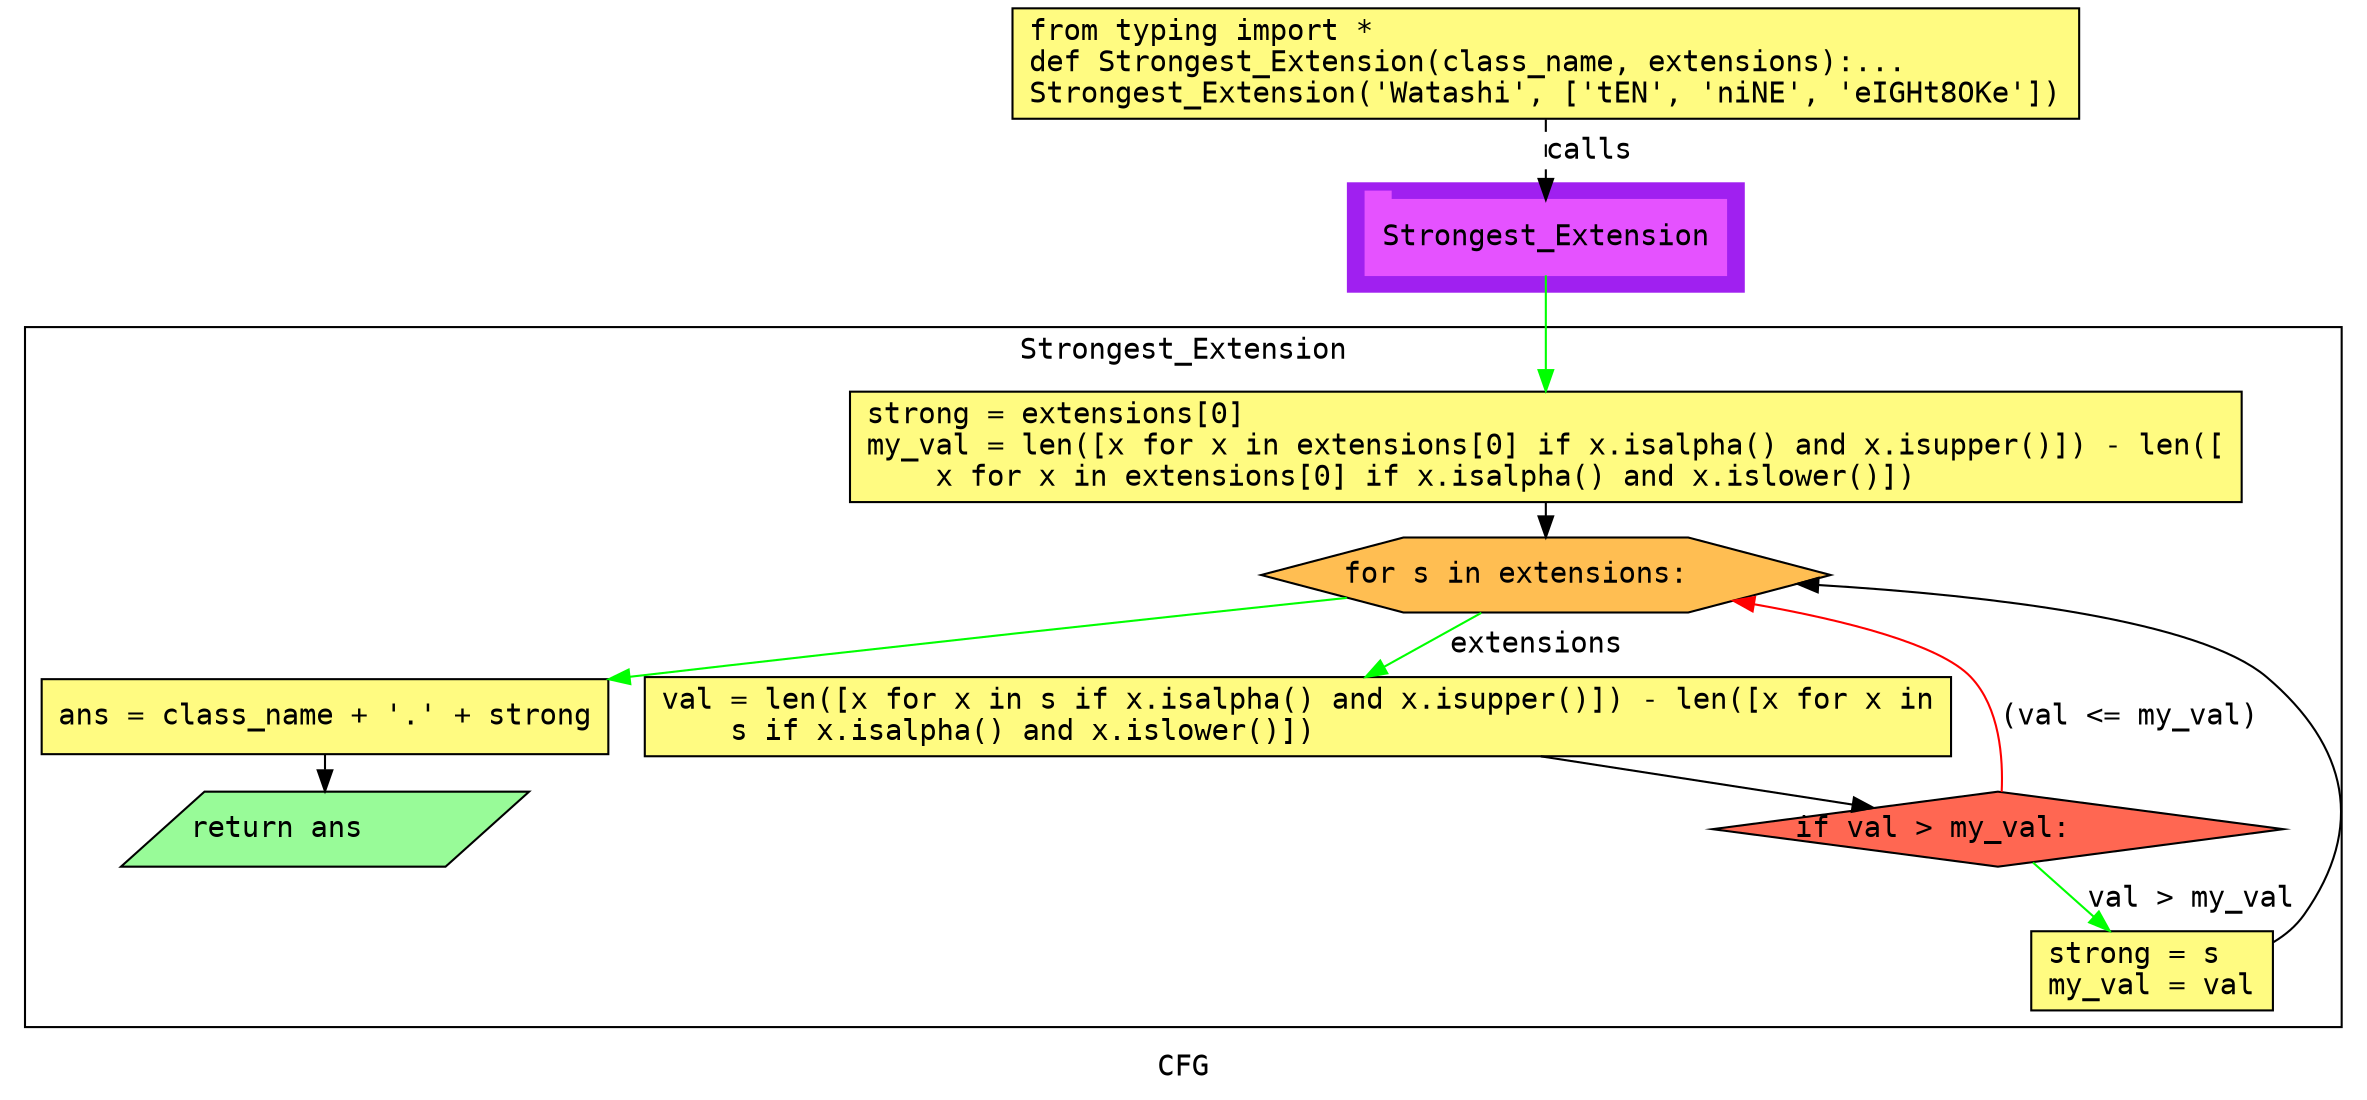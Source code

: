 digraph cluster326CFG {
	graph [bb="0,0,1128,520",
		compound=True,
		fontname="DejaVu Sans Mono",
		label=CFG,
		lheight=0.21,
		lp="564,11.5",
		lwidth=0.35,
		pack=False,
		rankdir=TB,
		ranksep=0.02
	];
	node [fontname="DejaVu Sans Mono",
		label="\N"
	];
	edge [fontname="DejaVu Sans Mono"];
	subgraph cluster_1 {
		graph [bb="643,384,833,436",
			color=purple,
			compound=true,
			fontname="DejaVu Sans Mono",
			label="",
			rankdir=TB,
			ranksep=0.02,
			shape=tab,
			style=filled
		];
		node [fontname="DejaVu Sans Mono"];
		edge [fontname="DejaVu Sans Mono"];
		25	[color="#E552FF",
			height=0.5,
			label=Strongest_Extension,
			linenum="[15]",
			pos="738,410",
			shape=tab,
			style=filled,
			width=2.4028];
	}
	subgraph cluster2Strongest_Extension {
		graph [bb="8,31,1120,367",
			compound=True,
			fontname="DejaVu Sans Mono",
			label=Strongest_Extension,
			lheight=0.21,
			lp="564,355.5",
			lwidth=2.18,
			pack=False,
			rankdir=TB,
			ranksep=0.02
		];
		node [fontname="DejaVu Sans Mono"];
		edge [fontname="DejaVu Sans Mono"];
		subgraph cluster_3 {
			graph [color=purple,
				compound=true,
				fontname="DejaVu Sans Mono",
				label="",
				rankdir=TB,
				ranksep=0.02,
				shape=tab,
				style=filled
			];
			node [fontname="DejaVu Sans Mono"];
			edge [fontname="DejaVu Sans Mono"];
		}
		subgraph cluster_11 {
			graph [color=purple,
				compound=true,
				fontname="DejaVu Sans Mono",
				label="",
				rankdir=TB,
				ranksep=0.02,
				shape=tab,
				style=filled
			];
			node [fontname="DejaVu Sans Mono"];
			edge [fontname="DejaVu Sans Mono"];
		}
		3	[fillcolor="#FFFB81",
			height=0.73611,
			label="strong = extensions[0]\lmy_val = len([x for x in extensions[0] if x.isalpha() and x.isupper()]) - len([\l    x for x in extensions[\
0] if x.isalpha() and x.islower()])\l",
			linenum="[3, 4]",
			pos="738,309.5",
			shape=rectangle,
			style="filled,solid",
			width=9.2778];
		10	[fillcolor="#FFBE52",
			height=0.5,
			label="for s in extensions:\l",
			linenum="[5]",
			pos="738,248",
			shape=hexagon,
			style="filled,solid",
			width=3.7941];
		3 -> 10	[color=black,
			pos="e,738,266.14 738,282.92 738,280.71 738,278.46 738,276.23"];
		11	[fillcolor="#FFFB81",
			height=0.52778,
			label="val = len([x for x in s if x.isalpha() and x.isupper()]) - len([x for x in\l    s if x.isalpha() and x.islower()])\l",
			linenum="[6]",
			pos="619,180",
			shape=rectangle,
			style="filled,solid",
			width=8.7083];
		10 -> 11	[color=green,
			label=extensions,
			lp="733.5,214.5",
			pos="e,651.46,199 707.04,229.83 692.77,221.91 675.62,212.4 660.26,203.88"];
		12	[fillcolor="#FFFB81",
			height=0.5,
			label="ans = class_name + '.' + strong\l",
			linenum="[11]",
			pos="152,180",
			shape=rectangle,
			style="filled,solid",
			width=3.7778];
		10 -> 12	[color=green,
			pos="e,288.22,197.97 642.46,237.02 555.47,227.84 423.15,213.63 298.34,199.15"];
		19	[fillcolor="#FF6752",
			height=0.5,
			label="if val > my_val:\l",
			linenum="[7]",
			pos="955,126",
			shape=diamond,
			style="filled,solid",
			width=3.8043];
		11 -> 19	[color=black,
			pos="e,895.24,136.25 735.57,160.96 785.41,153.25 841.92,144.5 885.12,137.82"];
		19 -> 10	[color=red,
			label="(val <= my_val)",
			lp="1018,180",
			pos="e,827.98,235.67 956.8,143.87 957.55,160.12 955.9,184.35 942,199 927.1,214.7 881.97,226.18 837.94,233.97"];
		20	[fillcolor="#FFFB81",
			height=0.52778,
			label="strong = s\lmy_val = val\l",
			linenum="[8, 9]",
			pos="1029,58",
			shape=rectangle,
			style="filled,solid",
			width=1.6111];
		19 -> 20	[color=green,
			label="val > my_val",
			lp="1048,92.5",
			pos="e,1008.6,77.21 971.79,110.02 980.41,102.34 991.13,92.778 1001,84.015"];
		20 -> 10	[color=black,
			pos="e,858.73,243.76 1087.2,71.734 1093,75.162 1098.1,79.503 1102,85 1131.6,126.92 1123.1,165.78 1084,199 1051.9,226.27 952.84,238.08 \
868.89,243.17"];
		22	[fillcolor="#98fb98",
			height=0.5,
			label="return ans\l",
			linenum="[12]",
			pos="152,126",
			shape=parallelogram,
			style="filled,solid",
			width=2.6206];
		12 -> 22	[color=black,
			pos="e,152,144.24 152,161.97 152,159.57 152,157.06 152,154.52"];
	}
	1	[fillcolor="#FFFB81",
		height=0.73611,
		label="from typing import *\ldef Strongest_Extension(class_name, extensions):...\lStrongest_Extension('Watashi', ['tEN', 'niNE', 'eIGHt8OKe'])\l",
		linenum="[1]",
		pos="738,493.5",
		shape=rectangle,
		style="filled,solid",
		width=7.1111];
	1 -> 25	[label=calls,
		lp="759,451.5",
		pos="e,738,428.13 738,466.71 738,457.66 738,447.47 738,438.3",
		style=dashed];
	25 -> 3	[color=green,
		pos="e,738,336.34 738,391.84 738,379.39 738,362.1 738,346.65"];
}
